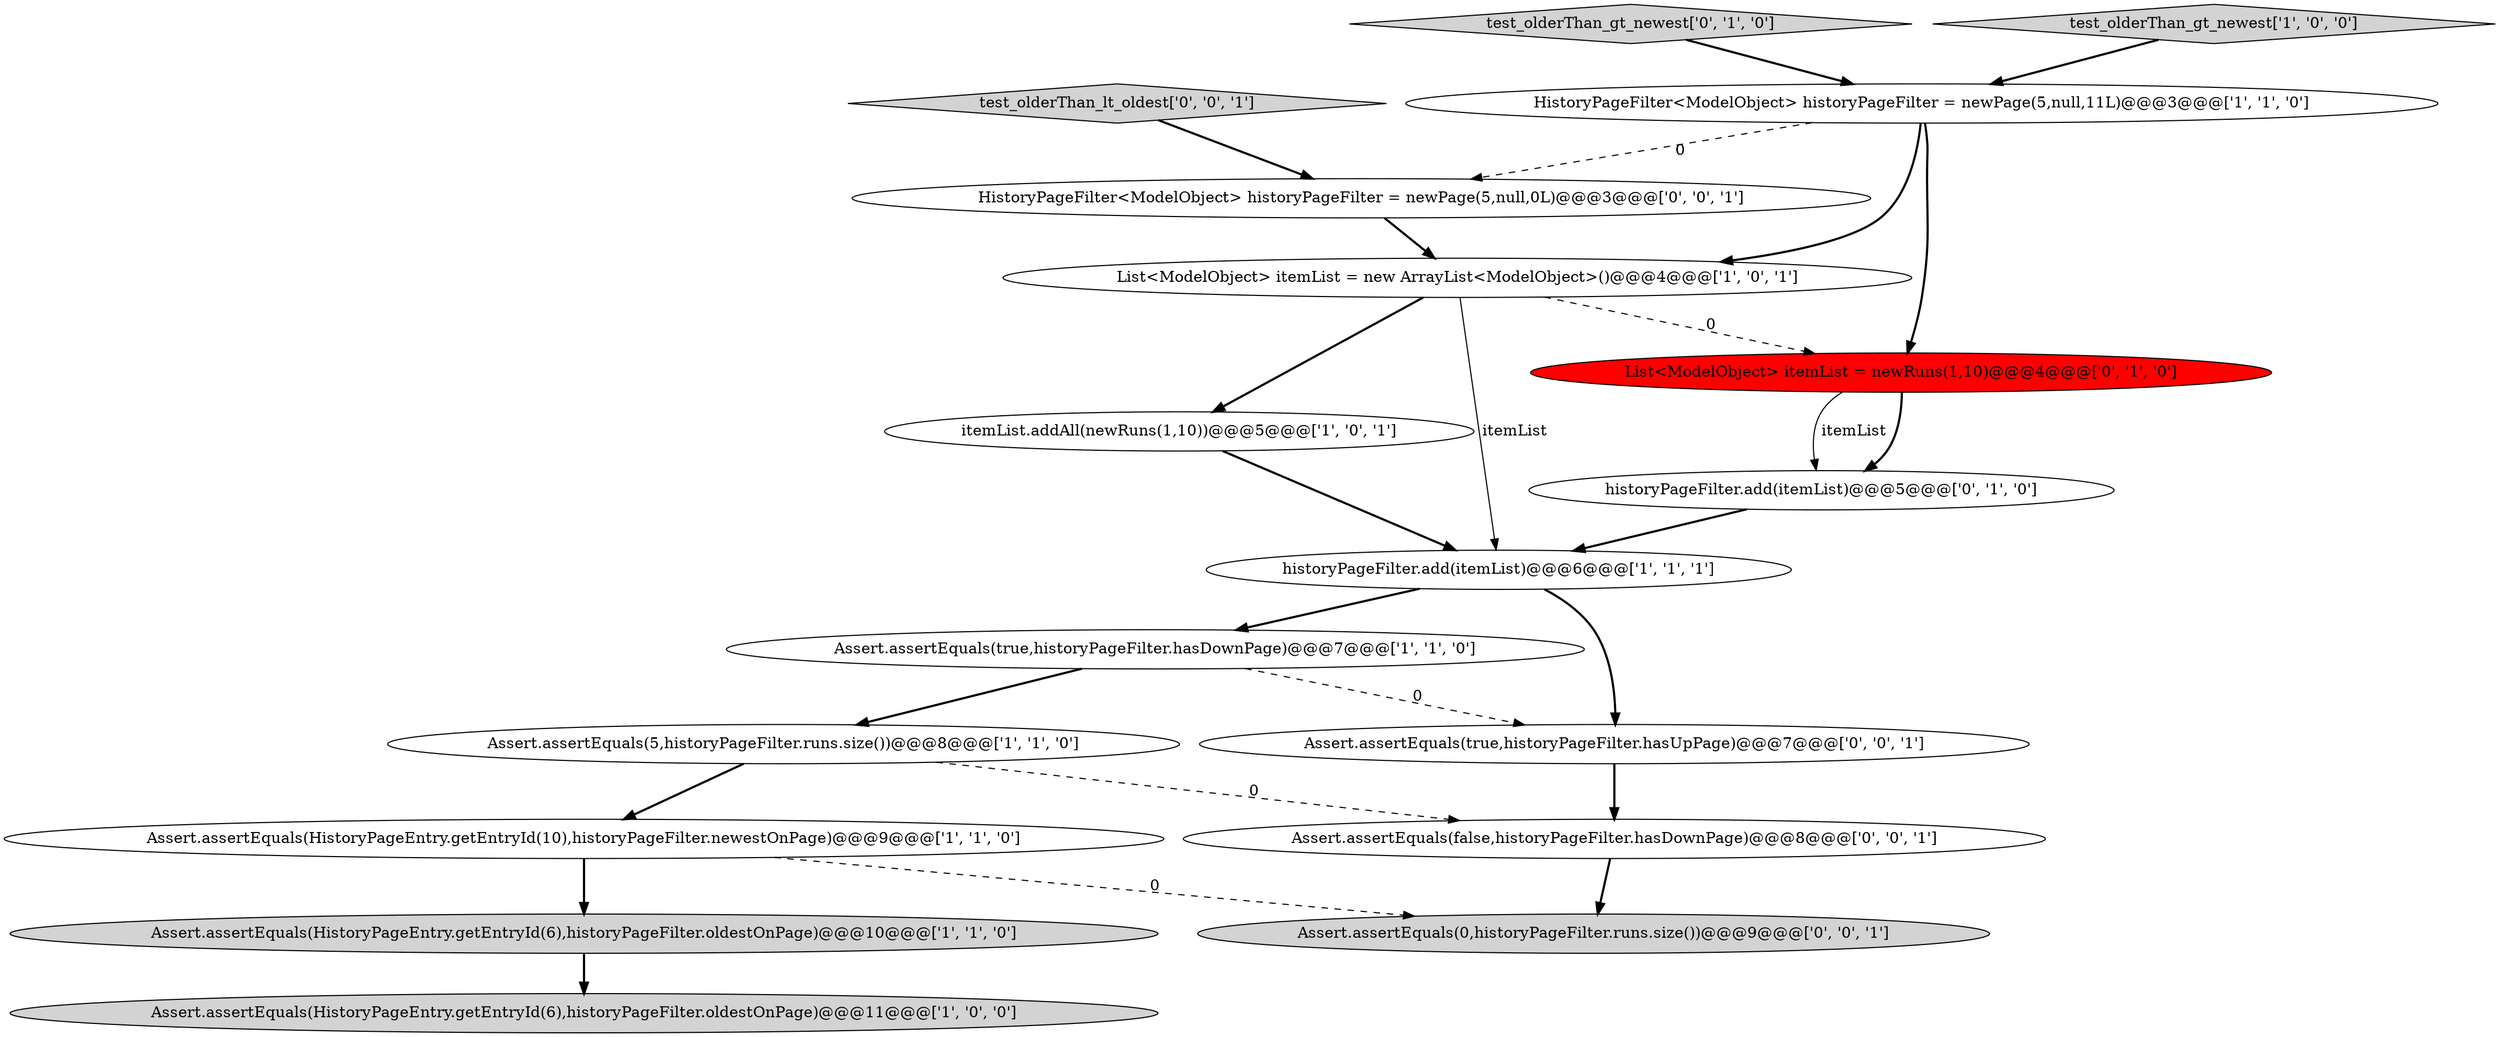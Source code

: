 digraph {
12 [style = filled, label = "List<ModelObject> itemList = newRuns(1,10)@@@4@@@['0', '1', '0']", fillcolor = red, shape = ellipse image = "AAA1AAABBB2BBB"];
14 [style = filled, label = "HistoryPageFilter<ModelObject> historyPageFilter = newPage(5,null,0L)@@@3@@@['0', '0', '1']", fillcolor = white, shape = ellipse image = "AAA0AAABBB3BBB"];
5 [style = filled, label = "Assert.assertEquals(HistoryPageEntry.getEntryId(10),historyPageFilter.newestOnPage)@@@9@@@['1', '1', '0']", fillcolor = white, shape = ellipse image = "AAA0AAABBB1BBB"];
9 [style = filled, label = "Assert.assertEquals(HistoryPageEntry.getEntryId(6),historyPageFilter.oldestOnPage)@@@10@@@['1', '1', '0']", fillcolor = lightgray, shape = ellipse image = "AAA0AAABBB1BBB"];
11 [style = filled, label = "test_olderThan_gt_newest['0', '1', '0']", fillcolor = lightgray, shape = diamond image = "AAA0AAABBB2BBB"];
6 [style = filled, label = "test_olderThan_gt_newest['1', '0', '0']", fillcolor = lightgray, shape = diamond image = "AAA0AAABBB1BBB"];
17 [style = filled, label = "test_olderThan_lt_oldest['0', '0', '1']", fillcolor = lightgray, shape = diamond image = "AAA0AAABBB3BBB"];
8 [style = filled, label = "Assert.assertEquals(HistoryPageEntry.getEntryId(6),historyPageFilter.oldestOnPage)@@@11@@@['1', '0', '0']", fillcolor = lightgray, shape = ellipse image = "AAA0AAABBB1BBB"];
13 [style = filled, label = "Assert.assertEquals(0,historyPageFilter.runs.size())@@@9@@@['0', '0', '1']", fillcolor = lightgray, shape = ellipse image = "AAA0AAABBB3BBB"];
15 [style = filled, label = "Assert.assertEquals(false,historyPageFilter.hasDownPage)@@@8@@@['0', '0', '1']", fillcolor = white, shape = ellipse image = "AAA0AAABBB3BBB"];
10 [style = filled, label = "historyPageFilter.add(itemList)@@@5@@@['0', '1', '0']", fillcolor = white, shape = ellipse image = "AAA0AAABBB2BBB"];
4 [style = filled, label = "Assert.assertEquals(5,historyPageFilter.runs.size())@@@8@@@['1', '1', '0']", fillcolor = white, shape = ellipse image = "AAA0AAABBB1BBB"];
0 [style = filled, label = "itemList.addAll(newRuns(1,10))@@@5@@@['1', '0', '1']", fillcolor = white, shape = ellipse image = "AAA0AAABBB1BBB"];
1 [style = filled, label = "historyPageFilter.add(itemList)@@@6@@@['1', '1', '1']", fillcolor = white, shape = ellipse image = "AAA0AAABBB1BBB"];
3 [style = filled, label = "Assert.assertEquals(true,historyPageFilter.hasDownPage)@@@7@@@['1', '1', '0']", fillcolor = white, shape = ellipse image = "AAA0AAABBB1BBB"];
16 [style = filled, label = "Assert.assertEquals(true,historyPageFilter.hasUpPage)@@@7@@@['0', '0', '1']", fillcolor = white, shape = ellipse image = "AAA0AAABBB3BBB"];
7 [style = filled, label = "List<ModelObject> itemList = new ArrayList<ModelObject>()@@@4@@@['1', '0', '1']", fillcolor = white, shape = ellipse image = "AAA0AAABBB1BBB"];
2 [style = filled, label = "HistoryPageFilter<ModelObject> historyPageFilter = newPage(5,null,11L)@@@3@@@['1', '1', '0']", fillcolor = white, shape = ellipse image = "AAA0AAABBB1BBB"];
5->13 [style = dashed, label="0"];
16->15 [style = bold, label=""];
15->13 [style = bold, label=""];
5->9 [style = bold, label=""];
7->1 [style = solid, label="itemList"];
1->3 [style = bold, label=""];
12->10 [style = solid, label="itemList"];
7->0 [style = bold, label=""];
9->8 [style = bold, label=""];
3->4 [style = bold, label=""];
11->2 [style = bold, label=""];
2->12 [style = bold, label=""];
14->7 [style = bold, label=""];
6->2 [style = bold, label=""];
12->10 [style = bold, label=""];
2->14 [style = dashed, label="0"];
17->14 [style = bold, label=""];
1->16 [style = bold, label=""];
0->1 [style = bold, label=""];
4->15 [style = dashed, label="0"];
7->12 [style = dashed, label="0"];
2->7 [style = bold, label=""];
10->1 [style = bold, label=""];
4->5 [style = bold, label=""];
3->16 [style = dashed, label="0"];
}

